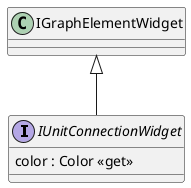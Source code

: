 @startuml
interface IUnitConnectionWidget {
    color : Color <<get>>
}
IGraphElementWidget <|-- IUnitConnectionWidget
@enduml
